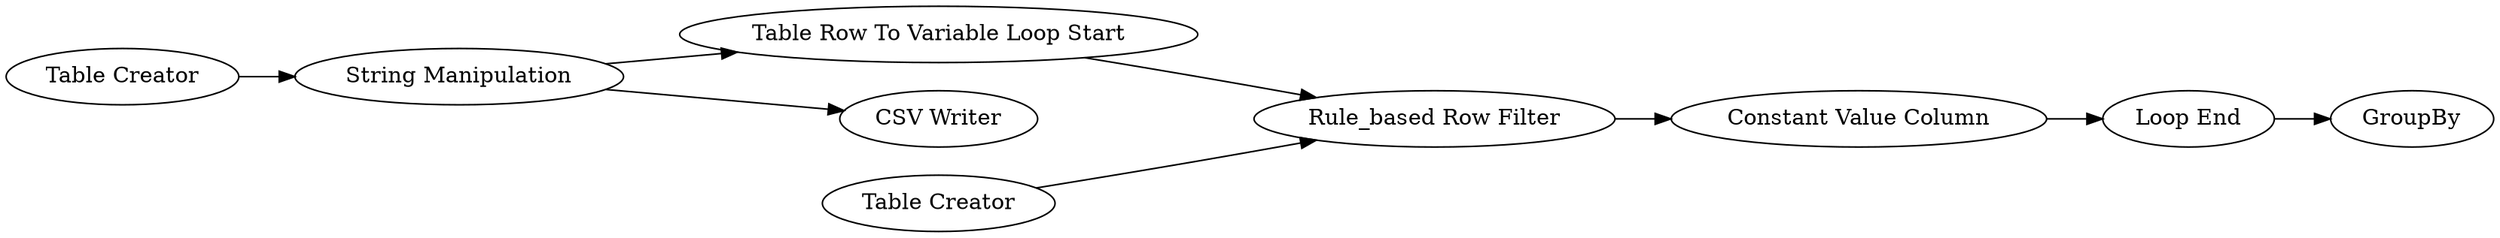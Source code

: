 digraph {
	1 [label="Table Creator"]
	2 [label="Rule_based Row Filter"]
	3 [label="String Manipulation"]
	6 [label="Table Creator"]
	8 [label="Table Row To Variable Loop Start"]
	9 [label="Loop End"]
	10 [label="Constant Value Column"]
	11 [label=GroupBy]
	12 [label="CSV Writer"]
	1 -> 3
	2 -> 10
	3 -> 8
	3 -> 12
	6 -> 2
	8 -> 2
	9 -> 11
	10 -> 9
	rankdir=LR
}
